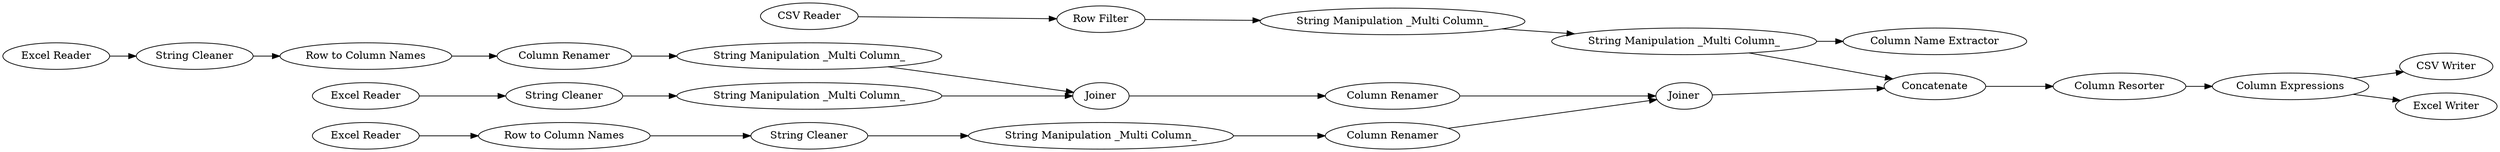 digraph {
	"5727321237386415043_10" [label="String Cleaner"]
	"5727321237386415043_13" [label="String Cleaner"]
	"5727321237386415043_5" [label="Excel Reader"]
	"5727321237386415043_27" [label="String Manipulation _Multi Column_"]
	"5727321237386415043_11" [label="String Cleaner"]
	"5727321237386415043_24" [label="Column Resorter"]
	"5727321237386415043_26" [label=Joiner]
	"5727321237386415043_15" [label="String Manipulation _Multi Column_"]
	"5727321237386415043_22" [label="String Manipulation _Multi Column_"]
	"5727321237386415043_18" [label="Column Renamer"]
	"5727321237386415043_19" [label=Joiner]
	"5727321237386415043_17" [label=Concatenate]
	"5727321237386415043_12" [label="Row to Column Names"]
	"5727321237386415043_29" [label="Column Name Extractor"]
	"5727321237386415043_21" [label="String Manipulation _Multi Column_"]
	"5727321237386415043_28" [label="Column Renamer"]
	"5727321237386415043_14" [label="String Manipulation _Multi Column_"]
	"5727321237386415043_9" [label="Row to Column Names"]
	"5727321237386415043_4" [label="Excel Reader"]
	"5727321237386415043_30" [label="Column Expressions"]
	"5727321237386415043_31" [label="CSV Writer"]
	"5727321237386415043_3" [label="Excel Reader"]
	"5727321237386415043_32" [label="Excel Writer"]
	"5727321237386415043_1" [label="CSV Reader"]
	"5727321237386415043_25" [label="Column Renamer"]
	"5727321237386415043_2" [label="Row Filter"]
	"5727321237386415043_19" -> "5727321237386415043_25"
	"5727321237386415043_9" -> "5727321237386415043_10"
	"5727321237386415043_22" -> "5727321237386415043_19"
	"5727321237386415043_12" -> "5727321237386415043_18"
	"5727321237386415043_10" -> "5727321237386415043_27"
	"5727321237386415043_11" -> "5727321237386415043_12"
	"5727321237386415043_15" -> "5727321237386415043_21"
	"5727321237386415043_27" -> "5727321237386415043_28"
	"5727321237386415043_3" -> "5727321237386415043_11"
	"5727321237386415043_1" -> "5727321237386415043_2"
	"5727321237386415043_21" -> "5727321237386415043_17"
	"5727321237386415043_24" -> "5727321237386415043_30"
	"5727321237386415043_25" -> "5727321237386415043_26"
	"5727321237386415043_14" -> "5727321237386415043_19"
	"5727321237386415043_4" -> "5727321237386415043_13"
	"5727321237386415043_21" -> "5727321237386415043_29"
	"5727321237386415043_18" -> "5727321237386415043_22"
	"5727321237386415043_5" -> "5727321237386415043_9"
	"5727321237386415043_28" -> "5727321237386415043_26"
	"5727321237386415043_13" -> "5727321237386415043_14"
	"5727321237386415043_30" -> "5727321237386415043_31"
	"5727321237386415043_30" -> "5727321237386415043_32"
	"5727321237386415043_2" -> "5727321237386415043_15"
	"5727321237386415043_17" -> "5727321237386415043_24"
	"5727321237386415043_26" -> "5727321237386415043_17"
	rankdir=LR
}
